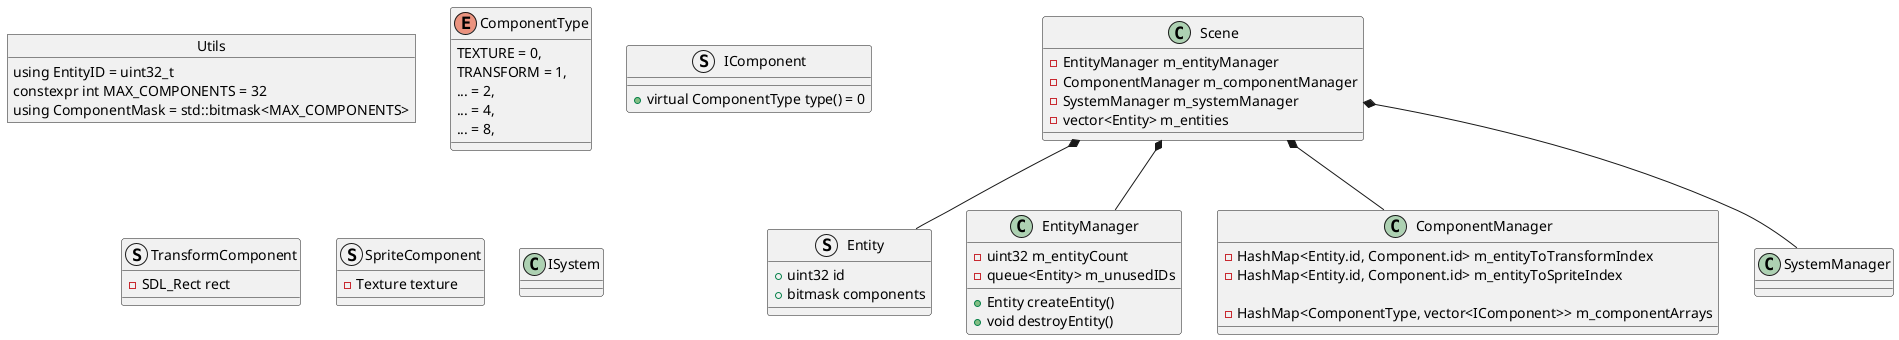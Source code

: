 @startuml
'https://plantuml.com/class-diagram

' ----------------------- ECS TYPES ------------------

object Utils {
    using EntityID = uint32_t
    constexpr int MAX_COMPONENTS = 32
    using ComponentMask = std::bitmask<MAX_COMPONENTS>
}

' ----------------------- SCENE ----------------------

class Scene {
    - EntityManager m_entityManager
    - ComponentManager m_componentManager
    - SystemManager m_systemManager
    - vector<Entity> m_entities
}


' ----------------------- ENTITY ---------------------

' An entity is just an id with some components associated with it
struct Entity {
    + uint32 id
    + bitmask components
}


' Entity Manager should keep track of valid Entity IDs, and be able to create new
' Entity instances.
class EntityManager {
    - uint32 m_entityCount
    - queue<Entity> m_unusedIDs

    + Entity createEntity()
    + void destroyEntity()
}

' ----------------------- COMPONENT ------------------

enum ComponentType {
    TEXTURE = 0,
    TRANSFORM = 1,
    ... = 2,
    ... = 4,
    ... = 8,
}

' A component is just a struct of some functionally related data
struct IComponent {
    + virtual ComponentType type() = 0
}

' Just some examples, there will be ofc way more
struct TransformComponent {
    - SDL_Rect rect
}

struct SpriteComponent {
    - Texture texture
}

class ComponentManager {
    - HashMap<Entity.id, Component.id> m_entityToTransformIndex
    - HashMap<Entity.id, Component.id> m_entityToSpriteIndex

    - HashMap<ComponentType, vector<IComponent>> m_componentArrays
}

' ----------------------- SYSTEM --------------------

' A system is some piece of logic, that applies to each entity each tick, so long as it
' has a specific combination of components associated with it.
class ISystem

class SystemManager {

}

' ----------------------- RELATIONS -----------------

Scene *-- Entity
Scene *-- EntityManager
Scene *-- ComponentManager
Scene *-- SystemManager



@enduml